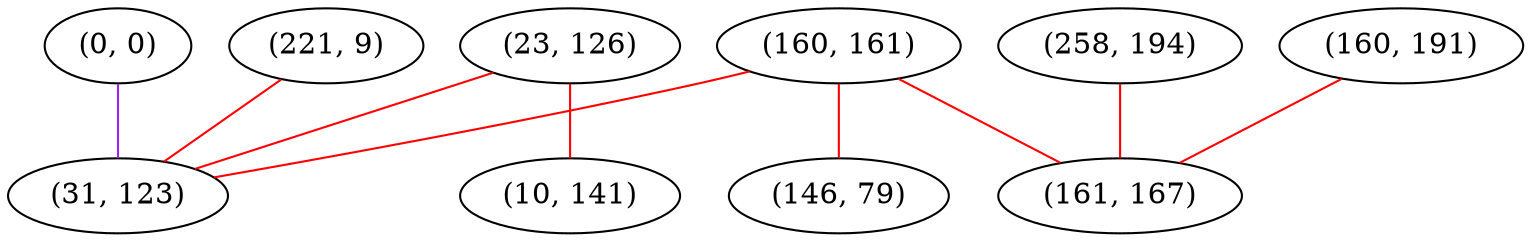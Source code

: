 graph "" {
"(160, 161)";
"(23, 126)";
"(0, 0)";
"(146, 79)";
"(221, 9)";
"(10, 141)";
"(258, 194)";
"(31, 123)";
"(160, 191)";
"(161, 167)";
"(160, 161)" -- "(146, 79)"  [color=red, key=0, weight=1];
"(160, 161)" -- "(31, 123)"  [color=red, key=0, weight=1];
"(160, 161)" -- "(161, 167)"  [color=red, key=0, weight=1];
"(23, 126)" -- "(31, 123)"  [color=red, key=0, weight=1];
"(23, 126)" -- "(10, 141)"  [color=red, key=0, weight=1];
"(0, 0)" -- "(31, 123)"  [color=purple, key=0, weight=4];
"(221, 9)" -- "(31, 123)"  [color=red, key=0, weight=1];
"(258, 194)" -- "(161, 167)"  [color=red, key=0, weight=1];
"(160, 191)" -- "(161, 167)"  [color=red, key=0, weight=1];
}
